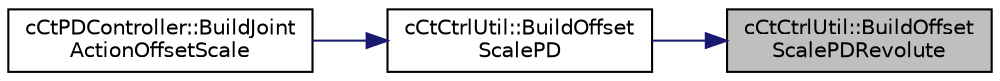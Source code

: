 digraph "cCtCtrlUtil::BuildOffsetScalePDRevolute"
{
 // LATEX_PDF_SIZE
  edge [fontname="Helvetica",fontsize="10",labelfontname="Helvetica",labelfontsize="10"];
  node [fontname="Helvetica",fontsize="10",shape=record];
  rankdir="RL";
  Node1 [label="cCtCtrlUtil::BuildOffset\lScalePDRevolute",height=0.2,width=0.4,color="black", fillcolor="grey75", style="filled", fontcolor="black",tooltip=" "];
  Node1 -> Node2 [dir="back",color="midnightblue",fontsize="10",style="solid",fontname="Helvetica"];
  Node2 [label="cCtCtrlUtil::BuildOffset\lScalePD",height=0.2,width=0.4,color="black", fillcolor="white", style="filled",URL="$classc_ct_ctrl_util.html#a4b60864a6919d4ca499bb15b399008e8",tooltip=" "];
  Node2 -> Node3 [dir="back",color="midnightblue",fontsize="10",style="solid",fontname="Helvetica"];
  Node3 [label="cCtPDController::BuildJoint\lActionOffsetScale",height=0.2,width=0.4,color="black", fillcolor="white", style="filled",URL="$classc_ct_p_d_controller.html#a1c26600548b37300140c4cea86ca1f63",tooltip=" "];
}
